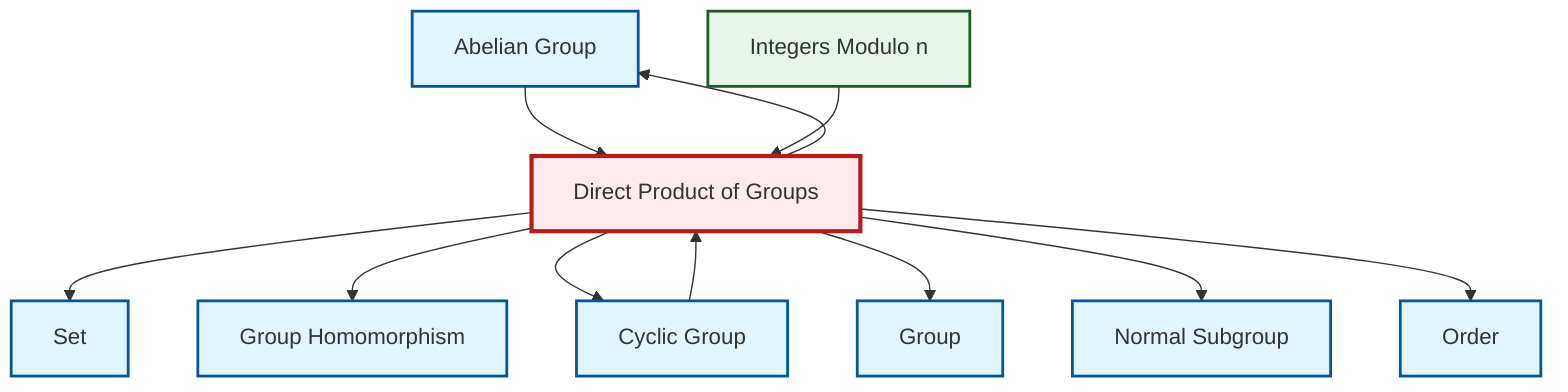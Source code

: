 graph TD
    classDef definition fill:#e1f5fe,stroke:#01579b,stroke-width:2px
    classDef theorem fill:#f3e5f5,stroke:#4a148c,stroke-width:2px
    classDef axiom fill:#fff3e0,stroke:#e65100,stroke-width:2px
    classDef example fill:#e8f5e9,stroke:#1b5e20,stroke-width:2px
    classDef current fill:#ffebee,stroke:#b71c1c,stroke-width:3px
    def-abelian-group["Abelian Group"]:::definition
    def-order["Order"]:::definition
    def-homomorphism["Group Homomorphism"]:::definition
    def-group["Group"]:::definition
    ex-quotient-integers-mod-n["Integers Modulo n"]:::example
    def-cyclic-group["Cyclic Group"]:::definition
    def-normal-subgroup["Normal Subgroup"]:::definition
    def-set["Set"]:::definition
    def-direct-product["Direct Product of Groups"]:::definition
    def-abelian-group --> def-direct-product
    def-direct-product --> def-set
    def-direct-product --> def-homomorphism
    def-direct-product --> def-cyclic-group
    def-direct-product --> def-abelian-group
    def-direct-product --> def-group
    def-direct-product --> def-normal-subgroup
    def-direct-product --> def-order
    def-cyclic-group --> def-direct-product
    ex-quotient-integers-mod-n --> def-direct-product
    class def-direct-product current